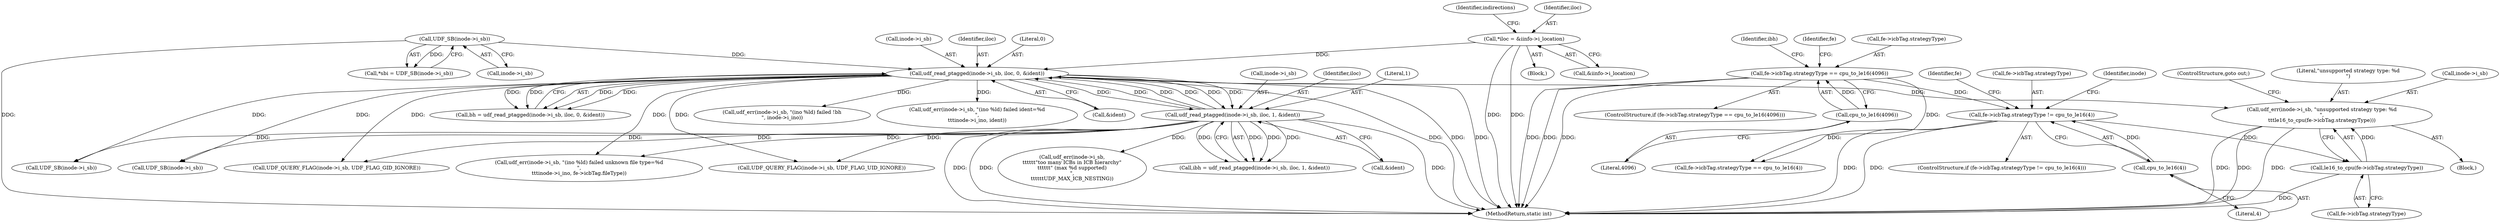 digraph "0_linux_23b133bdc452aa441fcb9b82cbf6dd05cfd342d0@pointer" {
"1000337" [label="(Call,udf_err(inode->i_sb, \"unsupported strategy type: %d\n\",\n\t\t\tle16_to_cpu(fe->icbTag.strategyType)))"];
"1000185" [label="(Call,udf_read_ptagged(inode->i_sb, iloc, 0, &ident))"];
"1000258" [label="(Call,udf_read_ptagged(inode->i_sb, iloc, 1, &ident))"];
"1000127" [label="(Call,UDF_SB(inode->i_sb))"];
"1000132" [label="(Call,*iloc = &iinfo->i_location)"];
"1000342" [label="(Call,le16_to_cpu(fe->icbTag.strategyType))"];
"1000328" [label="(Call,fe->icbTag.strategyType != cpu_to_le16(4))"];
"1000246" [label="(Call,fe->icbTag.strategyType == cpu_to_le16(4096))"];
"1000252" [label="(Call,cpu_to_le16(4096))"];
"1000334" [label="(Call,cpu_to_le16(4))"];
"1000327" [label="(ControlStructure,if (fe->icbTag.strategyType != cpu_to_le16(4)))"];
"1000348" [label="(ControlStructure,goto out;)"];
"1000197" [label="(Call,udf_err(inode->i_sb, \"(ino %ld) failed !bh\n\", inode->i_ino))"];
"1000128" [label="(Call,inode->i_sb)"];
"1000247" [label="(Call,fe->icbTag.strategyType)"];
"1000258" [label="(Call,udf_read_ptagged(inode->i_sb, iloc, 1, &ident))"];
"1000221" [label="(Call,udf_err(inode->i_sb, \"(ino %ld) failed ident=%d\n\",\n\t\t\tinode->i_ino, ident))"];
"1000246" [label="(Call,fe->icbTag.strategyType == cpu_to_le16(4096))"];
"1000314" [label="(Call,udf_err(inode->i_sb,\n\t\t\t\t\t\t\"too many ICBs in ICB hierarchy\"\n\t\t\t\t\t\t\" (max %d supported)\n\",\n\t\t\t\t\t\tUDF_MAX_ICB_NESTING))"];
"1000186" [label="(Call,inode->i_sb)"];
"1000191" [label="(Call,&ident)"];
"1001170" [label="(Call,udf_err(inode->i_sb, \"(ino %ld) failed unknown file type=%d\n\",\n\t\t\tinode->i_ino, fe->icbTag.fileType))"];
"1000334" [label="(Call,cpu_to_le16(4))"];
"1000257" [label="(Identifier,ibh)"];
"1000335" [label="(Literal,4)"];
"1000252" [label="(Call,cpu_to_le16(4096))"];
"1000256" [label="(Call,ibh = udf_read_ptagged(inode->i_sb, iloc, 1, &ident))"];
"1000331" [label="(Identifier,fe)"];
"1000111" [label="(Block,)"];
"1000141" [label="(Identifier,indirections)"];
"1000189" [label="(Identifier,iloc)"];
"1000190" [label="(Literal,0)"];
"1000353" [label="(Identifier,fe)"];
"1000337" [label="(Call,udf_err(inode->i_sb, \"unsupported strategy type: %d\n\",\n\t\t\tle16_to_cpu(fe->icbTag.strategyType)))"];
"1001231" [label="(MethodReturn,static int)"];
"1000591" [label="(Call,UDF_QUERY_FLAG(inode->i_sb, UDF_FLAG_UID_IGNORE))"];
"1000264" [label="(Call,&ident)"];
"1000183" [label="(Call,bh = udf_read_ptagged(inode->i_sb, iloc, 0, &ident))"];
"1000245" [label="(ControlStructure,if (fe->icbTag.strategyType == cpu_to_le16(4096)))"];
"1000341" [label="(Literal,\"unsupported strategy type: %d\n\")"];
"1000133" [label="(Identifier,iloc)"];
"1000125" [label="(Call,*sbi = UDF_SB(inode->i_sb))"];
"1000127" [label="(Call,UDF_SB(inode->i_sb))"];
"1000329" [label="(Call,fe->icbTag.strategyType)"];
"1000350" [label="(Call,fe->icbTag.strategyType == cpu_to_le16(4))"];
"1000338" [label="(Call,inode->i_sb)"];
"1000253" [label="(Literal,4096)"];
"1000625" [label="(Call,UDF_QUERY_FLAG(inode->i_sb, UDF_FLAG_GID_IGNORE))"];
"1000263" [label="(Literal,1)"];
"1000134" [label="(Call,&iinfo->i_location)"];
"1000343" [label="(Call,fe->icbTag.strategyType)"];
"1000132" [label="(Call,*iloc = &iinfo->i_location)"];
"1000640" [label="(Call,UDF_SB(inode->i_sb))"];
"1000339" [label="(Identifier,inode)"];
"1000336" [label="(Block,)"];
"1000606" [label="(Call,UDF_SB(inode->i_sb))"];
"1000259" [label="(Call,inode->i_sb)"];
"1000185" [label="(Call,udf_read_ptagged(inode->i_sb, iloc, 0, &ident))"];
"1000262" [label="(Identifier,iloc)"];
"1000328" [label="(Call,fe->icbTag.strategyType != cpu_to_le16(4))"];
"1000342" [label="(Call,le16_to_cpu(fe->icbTag.strategyType))"];
"1000337" -> "1000336"  [label="AST: "];
"1000337" -> "1000342"  [label="CFG: "];
"1000338" -> "1000337"  [label="AST: "];
"1000341" -> "1000337"  [label="AST: "];
"1000342" -> "1000337"  [label="AST: "];
"1000348" -> "1000337"  [label="CFG: "];
"1000337" -> "1001231"  [label="DDG: "];
"1000337" -> "1001231"  [label="DDG: "];
"1000337" -> "1001231"  [label="DDG: "];
"1000185" -> "1000337"  [label="DDG: "];
"1000342" -> "1000337"  [label="DDG: "];
"1000185" -> "1000183"  [label="AST: "];
"1000185" -> "1000191"  [label="CFG: "];
"1000186" -> "1000185"  [label="AST: "];
"1000189" -> "1000185"  [label="AST: "];
"1000190" -> "1000185"  [label="AST: "];
"1000191" -> "1000185"  [label="AST: "];
"1000183" -> "1000185"  [label="CFG: "];
"1000185" -> "1001231"  [label="DDG: "];
"1000185" -> "1001231"  [label="DDG: "];
"1000185" -> "1001231"  [label="DDG: "];
"1000185" -> "1000183"  [label="DDG: "];
"1000185" -> "1000183"  [label="DDG: "];
"1000185" -> "1000183"  [label="DDG: "];
"1000185" -> "1000183"  [label="DDG: "];
"1000258" -> "1000185"  [label="DDG: "];
"1000258" -> "1000185"  [label="DDG: "];
"1000258" -> "1000185"  [label="DDG: "];
"1000127" -> "1000185"  [label="DDG: "];
"1000132" -> "1000185"  [label="DDG: "];
"1000185" -> "1000197"  [label="DDG: "];
"1000185" -> "1000221"  [label="DDG: "];
"1000185" -> "1000258"  [label="DDG: "];
"1000185" -> "1000258"  [label="DDG: "];
"1000185" -> "1000258"  [label="DDG: "];
"1000185" -> "1000591"  [label="DDG: "];
"1000185" -> "1000606"  [label="DDG: "];
"1000185" -> "1000625"  [label="DDG: "];
"1000185" -> "1000640"  [label="DDG: "];
"1000185" -> "1001170"  [label="DDG: "];
"1000258" -> "1000256"  [label="AST: "];
"1000258" -> "1000264"  [label="CFG: "];
"1000259" -> "1000258"  [label="AST: "];
"1000262" -> "1000258"  [label="AST: "];
"1000263" -> "1000258"  [label="AST: "];
"1000264" -> "1000258"  [label="AST: "];
"1000256" -> "1000258"  [label="CFG: "];
"1000258" -> "1001231"  [label="DDG: "];
"1000258" -> "1001231"  [label="DDG: "];
"1000258" -> "1001231"  [label="DDG: "];
"1000258" -> "1000256"  [label="DDG: "];
"1000258" -> "1000256"  [label="DDG: "];
"1000258" -> "1000256"  [label="DDG: "];
"1000258" -> "1000256"  [label="DDG: "];
"1000258" -> "1000314"  [label="DDG: "];
"1000258" -> "1000591"  [label="DDG: "];
"1000258" -> "1000606"  [label="DDG: "];
"1000258" -> "1000625"  [label="DDG: "];
"1000258" -> "1000640"  [label="DDG: "];
"1000258" -> "1001170"  [label="DDG: "];
"1000127" -> "1000125"  [label="AST: "];
"1000127" -> "1000128"  [label="CFG: "];
"1000128" -> "1000127"  [label="AST: "];
"1000125" -> "1000127"  [label="CFG: "];
"1000127" -> "1001231"  [label="DDG: "];
"1000127" -> "1000125"  [label="DDG: "];
"1000132" -> "1000111"  [label="AST: "];
"1000132" -> "1000134"  [label="CFG: "];
"1000133" -> "1000132"  [label="AST: "];
"1000134" -> "1000132"  [label="AST: "];
"1000141" -> "1000132"  [label="CFG: "];
"1000132" -> "1001231"  [label="DDG: "];
"1000132" -> "1001231"  [label="DDG: "];
"1000342" -> "1000343"  [label="CFG: "];
"1000343" -> "1000342"  [label="AST: "];
"1000342" -> "1001231"  [label="DDG: "];
"1000328" -> "1000342"  [label="DDG: "];
"1000328" -> "1000327"  [label="AST: "];
"1000328" -> "1000334"  [label="CFG: "];
"1000329" -> "1000328"  [label="AST: "];
"1000334" -> "1000328"  [label="AST: "];
"1000339" -> "1000328"  [label="CFG: "];
"1000353" -> "1000328"  [label="CFG: "];
"1000328" -> "1001231"  [label="DDG: "];
"1000328" -> "1001231"  [label="DDG: "];
"1000246" -> "1000328"  [label="DDG: "];
"1000334" -> "1000328"  [label="DDG: "];
"1000328" -> "1000350"  [label="DDG: "];
"1000246" -> "1000245"  [label="AST: "];
"1000246" -> "1000252"  [label="CFG: "];
"1000247" -> "1000246"  [label="AST: "];
"1000252" -> "1000246"  [label="AST: "];
"1000257" -> "1000246"  [label="CFG: "];
"1000331" -> "1000246"  [label="CFG: "];
"1000246" -> "1001231"  [label="DDG: "];
"1000246" -> "1001231"  [label="DDG: "];
"1000246" -> "1001231"  [label="DDG: "];
"1000252" -> "1000246"  [label="DDG: "];
"1000246" -> "1000350"  [label="DDG: "];
"1000252" -> "1000253"  [label="CFG: "];
"1000253" -> "1000252"  [label="AST: "];
"1000334" -> "1000335"  [label="CFG: "];
"1000335" -> "1000334"  [label="AST: "];
}
